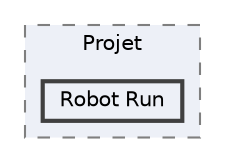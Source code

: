 digraph "C:/Users/MSI/Desktop/Cours/Épreuve Finale BTS/Projet/Robot Run"
{
 // LATEX_PDF_SIZE
  bgcolor="transparent";
  edge [fontname=Helvetica,fontsize=10,labelfontname=Helvetica,labelfontsize=10];
  node [fontname=Helvetica,fontsize=10,shape=box,height=0.2,width=0.4];
  compound=true
  subgraph clusterdir_5751f3bda54050c8a1dad7be7411d39b {
    graph [ bgcolor="#edf0f7", pencolor="grey50", label="Projet", fontname=Helvetica,fontsize=10 style="filled,dashed", URL="dir_5751f3bda54050c8a1dad7be7411d39b.html",tooltip=""]
  dir_c2cff8d270cb4f2078c548c2ab073780 [label="Robot Run", fillcolor="#edf0f7", color="grey25", style="filled,bold", URL="dir_c2cff8d270cb4f2078c548c2ab073780.html",tooltip=""];
  }
}
